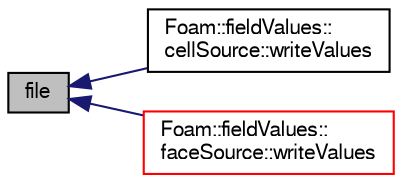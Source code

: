 digraph "file"
{
  bgcolor="transparent";
  edge [fontname="FreeSans",fontsize="10",labelfontname="FreeSans",labelfontsize="10"];
  node [fontname="FreeSans",fontsize="10",shape=record];
  rankdir="LR";
  Node1596 [label="file",height=0.2,width=0.4,color="black", fillcolor="grey75", style="filled", fontcolor="black"];
  Node1596 -> Node1597 [dir="back",color="midnightblue",fontsize="10",style="solid",fontname="FreeSans"];
  Node1597 [label="Foam::fieldValues::\lcellSource::writeValues",height=0.2,width=0.4,color="black",URL="$a28722.html#ade715efe7f733d1a81af0fe2bf31cf20",tooltip="Templated helper function to output field values. "];
  Node1596 -> Node1598 [dir="back",color="midnightblue",fontsize="10",style="solid",fontname="FreeSans"];
  Node1598 [label="Foam::fieldValues::\lfaceSource::writeValues",height=0.2,width=0.4,color="red",URL="$a28726.html#a930c8e90522f733f078680b6ce4994c1",tooltip="Templated helper function to output field values. "];
}
